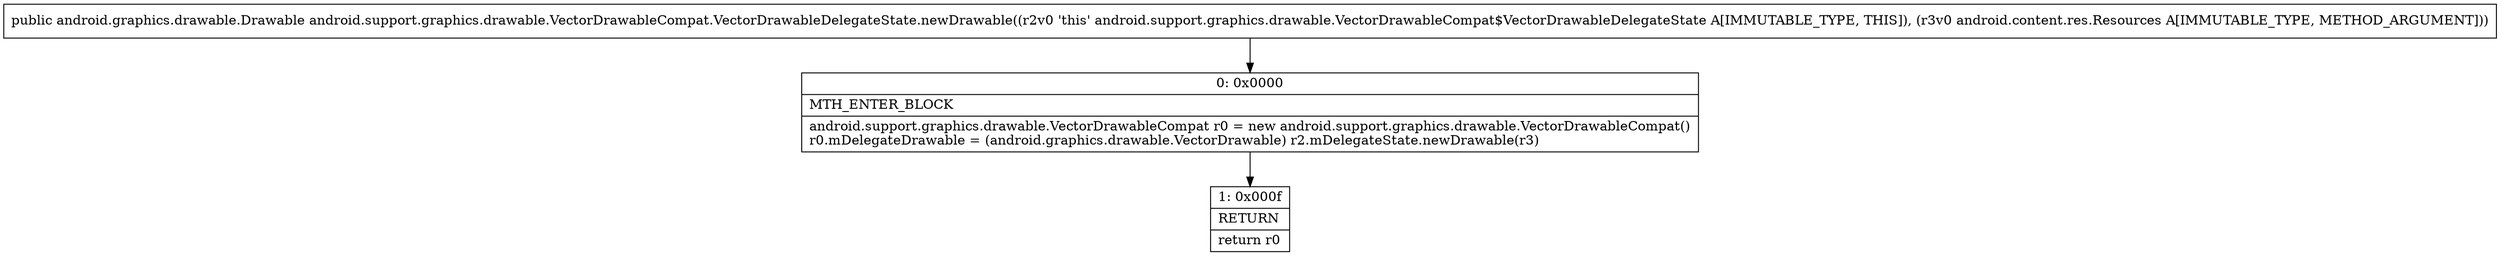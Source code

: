digraph "CFG forandroid.support.graphics.drawable.VectorDrawableCompat.VectorDrawableDelegateState.newDrawable(Landroid\/content\/res\/Resources;)Landroid\/graphics\/drawable\/Drawable;" {
Node_0 [shape=record,label="{0\:\ 0x0000|MTH_ENTER_BLOCK\l|android.support.graphics.drawable.VectorDrawableCompat r0 = new android.support.graphics.drawable.VectorDrawableCompat()\lr0.mDelegateDrawable = (android.graphics.drawable.VectorDrawable) r2.mDelegateState.newDrawable(r3)\l}"];
Node_1 [shape=record,label="{1\:\ 0x000f|RETURN\l|return r0\l}"];
MethodNode[shape=record,label="{public android.graphics.drawable.Drawable android.support.graphics.drawable.VectorDrawableCompat.VectorDrawableDelegateState.newDrawable((r2v0 'this' android.support.graphics.drawable.VectorDrawableCompat$VectorDrawableDelegateState A[IMMUTABLE_TYPE, THIS]), (r3v0 android.content.res.Resources A[IMMUTABLE_TYPE, METHOD_ARGUMENT])) }"];
MethodNode -> Node_0;
Node_0 -> Node_1;
}

